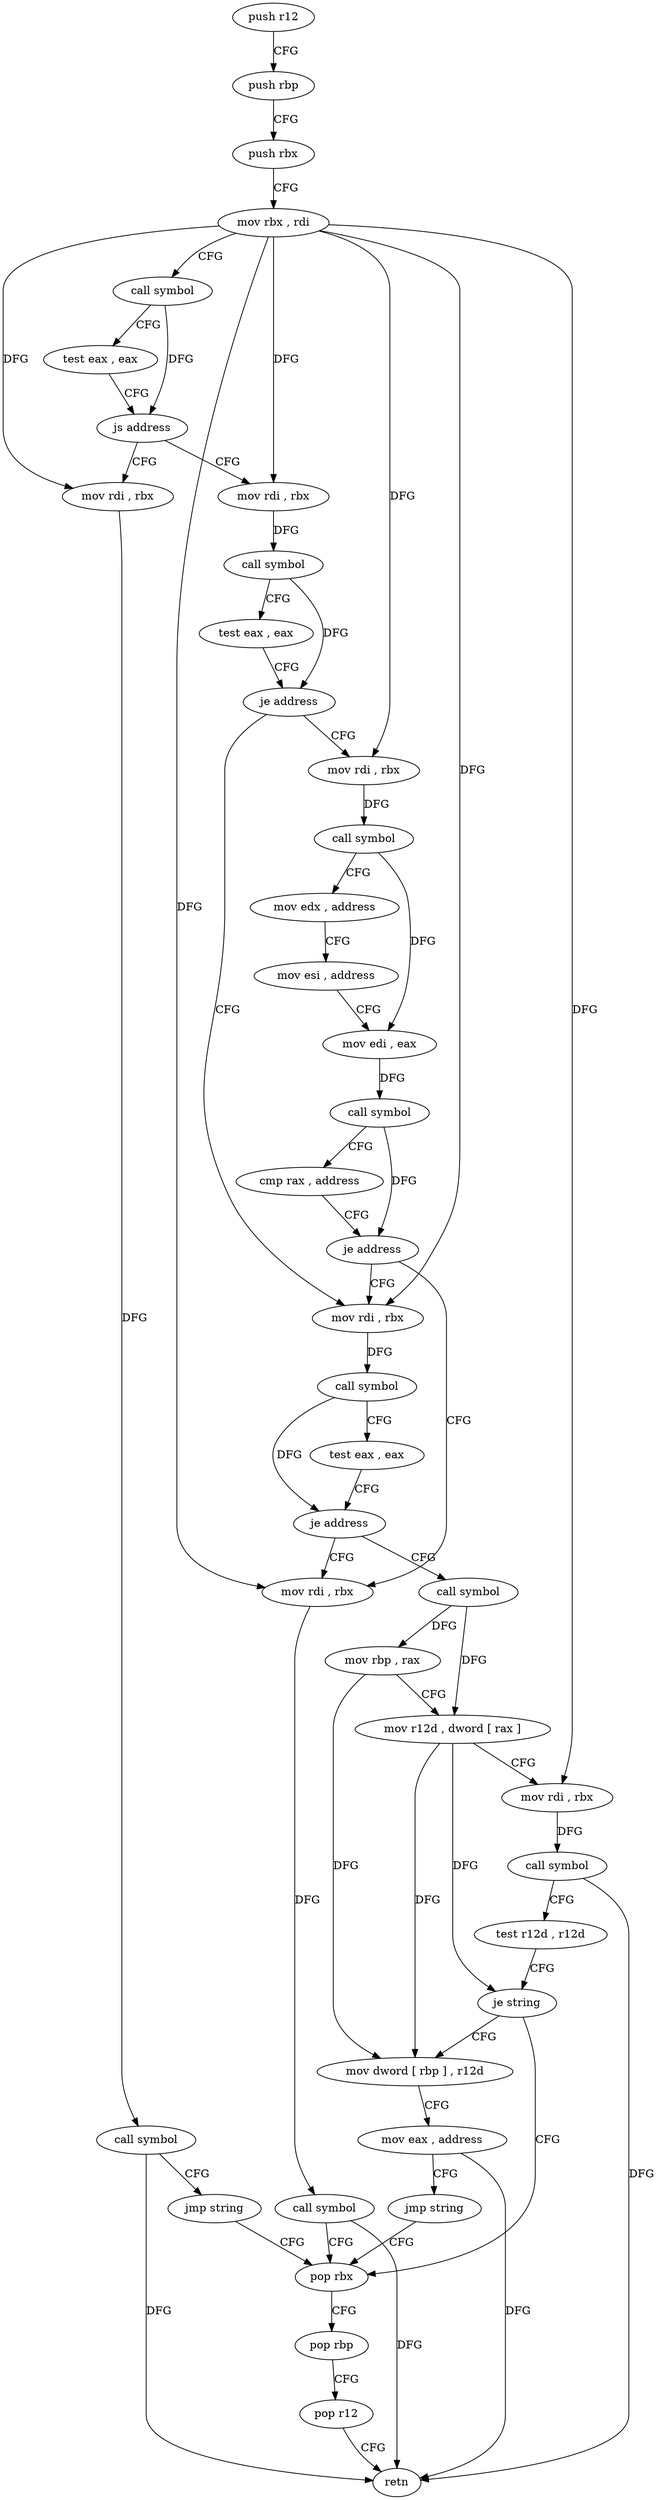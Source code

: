 digraph "func" {
"4265581" [label = "push r12" ]
"4265583" [label = "push rbp" ]
"4265584" [label = "push rbx" ]
"4265585" [label = "mov rbx , rdi" ]
"4265588" [label = "call symbol" ]
"4265593" [label = "test eax , eax" ]
"4265595" [label = "js address" ]
"4265687" [label = "mov rdi , rbx" ]
"4265597" [label = "mov rdi , rbx" ]
"4265690" [label = "call symbol" ]
"4265695" [label = "jmp string" ]
"4265705" [label = "pop rbx" ]
"4265600" [label = "call symbol" ]
"4265605" [label = "test eax , eax" ]
"4265607" [label = "je address" ]
"4265640" [label = "mov rdi , rbx" ]
"4265609" [label = "mov rdi , rbx" ]
"4265706" [label = "pop rbp" ]
"4265707" [label = "pop r12" ]
"4265709" [label = "retn" ]
"4265643" [label = "call symbol" ]
"4265648" [label = "test eax , eax" ]
"4265650" [label = "je address" ]
"4265697" [label = "mov rdi , rbx" ]
"4265652" [label = "call symbol" ]
"4265612" [label = "call symbol" ]
"4265617" [label = "mov edx , address" ]
"4265622" [label = "mov esi , address" ]
"4265627" [label = "mov edi , eax" ]
"4265629" [label = "call symbol" ]
"4265634" [label = "cmp rax , address" ]
"4265638" [label = "je address" ]
"4265700" [label = "call symbol" ]
"4265657" [label = "mov rbp , rax" ]
"4265660" [label = "mov r12d , dword [ rax ]" ]
"4265663" [label = "mov rdi , rbx" ]
"4265666" [label = "call symbol" ]
"4265671" [label = "test r12d , r12d" ]
"4265674" [label = "je string" ]
"4265676" [label = "mov dword [ rbp ] , r12d" ]
"4265680" [label = "mov eax , address" ]
"4265685" [label = "jmp string" ]
"4265581" -> "4265583" [ label = "CFG" ]
"4265583" -> "4265584" [ label = "CFG" ]
"4265584" -> "4265585" [ label = "CFG" ]
"4265585" -> "4265588" [ label = "CFG" ]
"4265585" -> "4265687" [ label = "DFG" ]
"4265585" -> "4265597" [ label = "DFG" ]
"4265585" -> "4265640" [ label = "DFG" ]
"4265585" -> "4265609" [ label = "DFG" ]
"4265585" -> "4265697" [ label = "DFG" ]
"4265585" -> "4265663" [ label = "DFG" ]
"4265588" -> "4265593" [ label = "CFG" ]
"4265588" -> "4265595" [ label = "DFG" ]
"4265593" -> "4265595" [ label = "CFG" ]
"4265595" -> "4265687" [ label = "CFG" ]
"4265595" -> "4265597" [ label = "CFG" ]
"4265687" -> "4265690" [ label = "DFG" ]
"4265597" -> "4265600" [ label = "DFG" ]
"4265690" -> "4265695" [ label = "CFG" ]
"4265690" -> "4265709" [ label = "DFG" ]
"4265695" -> "4265705" [ label = "CFG" ]
"4265705" -> "4265706" [ label = "CFG" ]
"4265600" -> "4265605" [ label = "CFG" ]
"4265600" -> "4265607" [ label = "DFG" ]
"4265605" -> "4265607" [ label = "CFG" ]
"4265607" -> "4265640" [ label = "CFG" ]
"4265607" -> "4265609" [ label = "CFG" ]
"4265640" -> "4265643" [ label = "DFG" ]
"4265609" -> "4265612" [ label = "DFG" ]
"4265706" -> "4265707" [ label = "CFG" ]
"4265707" -> "4265709" [ label = "CFG" ]
"4265643" -> "4265648" [ label = "CFG" ]
"4265643" -> "4265650" [ label = "DFG" ]
"4265648" -> "4265650" [ label = "CFG" ]
"4265650" -> "4265697" [ label = "CFG" ]
"4265650" -> "4265652" [ label = "CFG" ]
"4265697" -> "4265700" [ label = "DFG" ]
"4265652" -> "4265657" [ label = "DFG" ]
"4265652" -> "4265660" [ label = "DFG" ]
"4265612" -> "4265617" [ label = "CFG" ]
"4265612" -> "4265627" [ label = "DFG" ]
"4265617" -> "4265622" [ label = "CFG" ]
"4265622" -> "4265627" [ label = "CFG" ]
"4265627" -> "4265629" [ label = "DFG" ]
"4265629" -> "4265634" [ label = "CFG" ]
"4265629" -> "4265638" [ label = "DFG" ]
"4265634" -> "4265638" [ label = "CFG" ]
"4265638" -> "4265697" [ label = "CFG" ]
"4265638" -> "4265640" [ label = "CFG" ]
"4265700" -> "4265705" [ label = "CFG" ]
"4265700" -> "4265709" [ label = "DFG" ]
"4265657" -> "4265660" [ label = "CFG" ]
"4265657" -> "4265676" [ label = "DFG" ]
"4265660" -> "4265663" [ label = "CFG" ]
"4265660" -> "4265674" [ label = "DFG" ]
"4265660" -> "4265676" [ label = "DFG" ]
"4265663" -> "4265666" [ label = "DFG" ]
"4265666" -> "4265671" [ label = "CFG" ]
"4265666" -> "4265709" [ label = "DFG" ]
"4265671" -> "4265674" [ label = "CFG" ]
"4265674" -> "4265705" [ label = "CFG" ]
"4265674" -> "4265676" [ label = "CFG" ]
"4265676" -> "4265680" [ label = "CFG" ]
"4265680" -> "4265685" [ label = "CFG" ]
"4265680" -> "4265709" [ label = "DFG" ]
"4265685" -> "4265705" [ label = "CFG" ]
}
